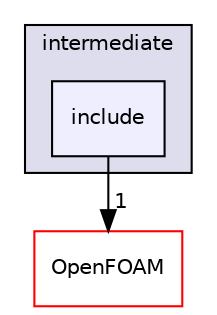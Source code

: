 digraph "src/lagrangian/intermediate/include" {
  bgcolor=transparent;
  compound=true
  node [ fontsize="10", fontname="Helvetica"];
  edge [ labelfontsize="10", labelfontname="Helvetica"];
  subgraph clusterdir_d3c32a493136c130c1f0d51f4f35c297 {
    graph [ bgcolor="#ddddee", pencolor="black", label="intermediate" fontname="Helvetica", fontsize="10", URL="dir_d3c32a493136c130c1f0d51f4f35c297.html"]
  dir_058fcb6f5ba8ea00df547cbc88264f97 [shape=box, label="include", style="filled", fillcolor="#eeeeff", pencolor="black", URL="dir_058fcb6f5ba8ea00df547cbc88264f97.html"];
  }
  dir_c5473ff19b20e6ec4dfe5c310b3778a8 [shape=box label="OpenFOAM" color="red" URL="dir_c5473ff19b20e6ec4dfe5c310b3778a8.html"];
  dir_058fcb6f5ba8ea00df547cbc88264f97->dir_c5473ff19b20e6ec4dfe5c310b3778a8 [headlabel="1", labeldistance=1.5 headhref="dir_001601_002151.html"];
}
